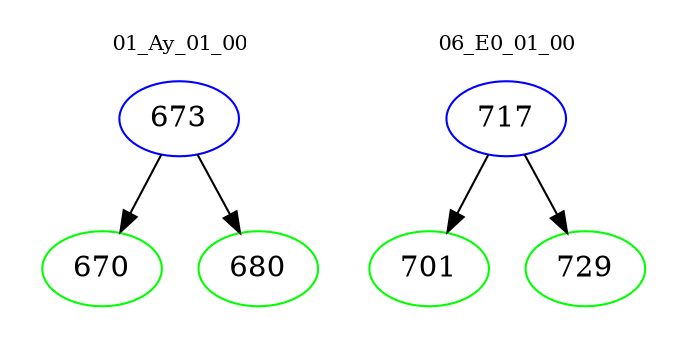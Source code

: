 digraph{
subgraph cluster_0 {
color = white
label = "01_Ay_01_00";
fontsize=10;
T0_673 [label="673", color="blue"]
T0_673 -> T0_670 [color="black"]
T0_670 [label="670", color="green"]
T0_673 -> T0_680 [color="black"]
T0_680 [label="680", color="green"]
}
subgraph cluster_1 {
color = white
label = "06_E0_01_00";
fontsize=10;
T1_717 [label="717", color="blue"]
T1_717 -> T1_701 [color="black"]
T1_701 [label="701", color="green"]
T1_717 -> T1_729 [color="black"]
T1_729 [label="729", color="green"]
}
}

